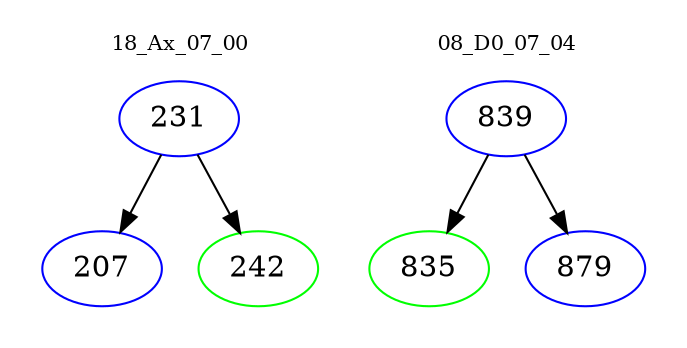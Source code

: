 digraph{
subgraph cluster_0 {
color = white
label = "18_Ax_07_00";
fontsize=10;
T0_231 [label="231", color="blue"]
T0_231 -> T0_207 [color="black"]
T0_207 [label="207", color="blue"]
T0_231 -> T0_242 [color="black"]
T0_242 [label="242", color="green"]
}
subgraph cluster_1 {
color = white
label = "08_D0_07_04";
fontsize=10;
T1_839 [label="839", color="blue"]
T1_839 -> T1_835 [color="black"]
T1_835 [label="835", color="green"]
T1_839 -> T1_879 [color="black"]
T1_879 [label="879", color="blue"]
}
}
